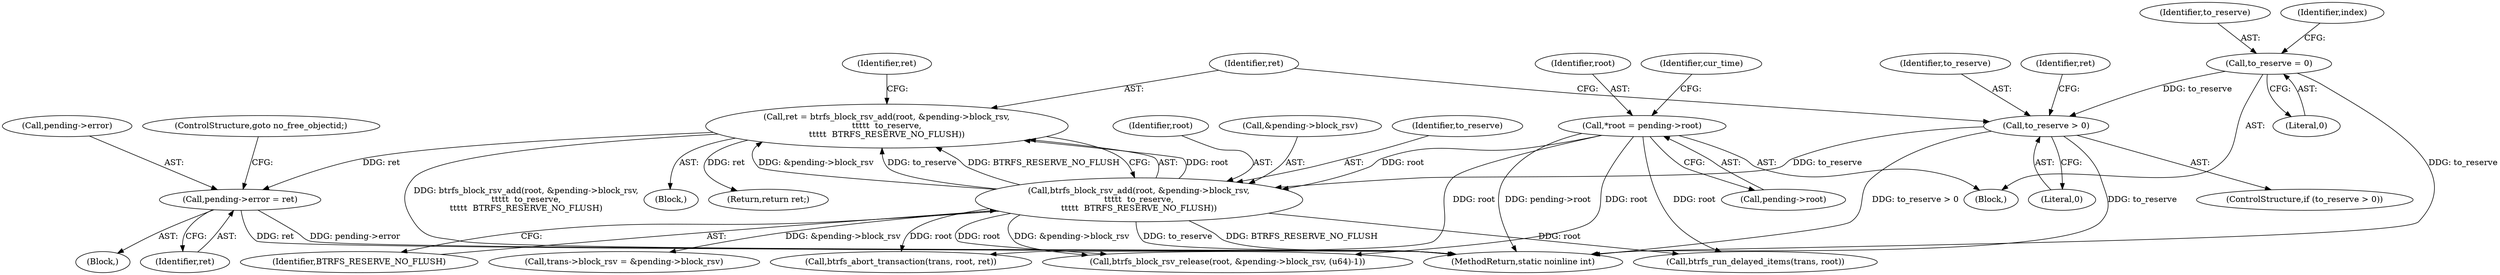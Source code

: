 digraph "0_linux_9c52057c698fb96f8f07e7a4bcf4801a092bda89_2@pointer" {
"1000228" [label="(Call,pending->error = ret)"];
"1000215" [label="(Call,ret = btrfs_block_rsv_add(root, &pending->block_rsv,\n\t\t\t\t\t  to_reserve,\n\t\t\t\t\t  BTRFS_RESERVE_NO_FLUSH))"];
"1000217" [label="(Call,btrfs_block_rsv_add(root, &pending->block_rsv,\n\t\t\t\t\t  to_reserve,\n\t\t\t\t\t  BTRFS_RESERVE_NO_FLUSH))"];
"1000124" [label="(Call,*root = pending->root)"];
"1000211" [label="(Call,to_reserve > 0)"];
"1000144" [label="(Call,to_reserve = 0)"];
"1000227" [label="(Block,)"];
"1000224" [label="(Identifier,BTRFS_RESERVE_NO_FLUSH)"];
"1000124" [label="(Call,*root = pending->root)"];
"1000226" [label="(Identifier,ret)"];
"1000769" [label="(Call,btrfs_block_rsv_release(root, &pending->block_rsv, (u64)-1))"];
"1000280" [label="(Call,trans->block_rsv = &pending->block_rsv)"];
"1000114" [label="(Block,)"];
"1000372" [label="(Call,btrfs_run_delayed_items(trans, root))"];
"1000218" [label="(Identifier,root)"];
"1000210" [label="(ControlStructure,if (to_reserve > 0))"];
"1000125" [label="(Identifier,root)"];
"1000212" [label="(Identifier,to_reserve)"];
"1000140" [label="(Identifier,cur_time)"];
"1000219" [label="(Call,&pending->block_rsv)"];
"1000211" [label="(Call,to_reserve > 0)"];
"1000217" [label="(Call,btrfs_block_rsv_add(root, &pending->block_rsv,\n\t\t\t\t\t  to_reserve,\n\t\t\t\t\t  BTRFS_RESERVE_NO_FLUSH))"];
"1000145" [label="(Identifier,to_reserve)"];
"1000214" [label="(Block,)"];
"1000126" [label="(Call,pending->root)"];
"1000144" [label="(Call,to_reserve = 0)"];
"1000229" [label="(Call,pending->error)"];
"1000363" [label="(Call,btrfs_abort_transaction(trans, root, ret))"];
"1000781" [label="(MethodReturn,static noinline int)"];
"1000233" [label="(ControlStructure,goto no_free_objectid;)"];
"1000213" [label="(Literal,0)"];
"1000146" [label="(Literal,0)"];
"1000235" [label="(Identifier,ret)"];
"1000215" [label="(Call,ret = btrfs_block_rsv_add(root, &pending->block_rsv,\n\t\t\t\t\t  to_reserve,\n\t\t\t\t\t  BTRFS_RESERVE_NO_FLUSH))"];
"1000228" [label="(Call,pending->error = ret)"];
"1000149" [label="(Identifier,index)"];
"1000223" [label="(Identifier,to_reserve)"];
"1000232" [label="(Identifier,ret)"];
"1000216" [label="(Identifier,ret)"];
"1000779" [label="(Return,return ret;)"];
"1000228" -> "1000227"  [label="AST: "];
"1000228" -> "1000232"  [label="CFG: "];
"1000229" -> "1000228"  [label="AST: "];
"1000232" -> "1000228"  [label="AST: "];
"1000233" -> "1000228"  [label="CFG: "];
"1000228" -> "1000781"  [label="DDG: pending->error"];
"1000228" -> "1000781"  [label="DDG: ret"];
"1000215" -> "1000228"  [label="DDG: ret"];
"1000215" -> "1000214"  [label="AST: "];
"1000215" -> "1000217"  [label="CFG: "];
"1000216" -> "1000215"  [label="AST: "];
"1000217" -> "1000215"  [label="AST: "];
"1000226" -> "1000215"  [label="CFG: "];
"1000215" -> "1000781"  [label="DDG: btrfs_block_rsv_add(root, &pending->block_rsv,\n\t\t\t\t\t  to_reserve,\n\t\t\t\t\t  BTRFS_RESERVE_NO_FLUSH)"];
"1000217" -> "1000215"  [label="DDG: root"];
"1000217" -> "1000215"  [label="DDG: &pending->block_rsv"];
"1000217" -> "1000215"  [label="DDG: to_reserve"];
"1000217" -> "1000215"  [label="DDG: BTRFS_RESERVE_NO_FLUSH"];
"1000215" -> "1000779"  [label="DDG: ret"];
"1000217" -> "1000224"  [label="CFG: "];
"1000218" -> "1000217"  [label="AST: "];
"1000219" -> "1000217"  [label="AST: "];
"1000223" -> "1000217"  [label="AST: "];
"1000224" -> "1000217"  [label="AST: "];
"1000217" -> "1000781"  [label="DDG: to_reserve"];
"1000217" -> "1000781"  [label="DDG: BTRFS_RESERVE_NO_FLUSH"];
"1000124" -> "1000217"  [label="DDG: root"];
"1000211" -> "1000217"  [label="DDG: to_reserve"];
"1000217" -> "1000280"  [label="DDG: &pending->block_rsv"];
"1000217" -> "1000363"  [label="DDG: root"];
"1000217" -> "1000372"  [label="DDG: root"];
"1000217" -> "1000769"  [label="DDG: root"];
"1000217" -> "1000769"  [label="DDG: &pending->block_rsv"];
"1000124" -> "1000114"  [label="AST: "];
"1000124" -> "1000126"  [label="CFG: "];
"1000125" -> "1000124"  [label="AST: "];
"1000126" -> "1000124"  [label="AST: "];
"1000140" -> "1000124"  [label="CFG: "];
"1000124" -> "1000781"  [label="DDG: pending->root"];
"1000124" -> "1000363"  [label="DDG: root"];
"1000124" -> "1000372"  [label="DDG: root"];
"1000124" -> "1000769"  [label="DDG: root"];
"1000211" -> "1000210"  [label="AST: "];
"1000211" -> "1000213"  [label="CFG: "];
"1000212" -> "1000211"  [label="AST: "];
"1000213" -> "1000211"  [label="AST: "];
"1000216" -> "1000211"  [label="CFG: "];
"1000235" -> "1000211"  [label="CFG: "];
"1000211" -> "1000781"  [label="DDG: to_reserve"];
"1000211" -> "1000781"  [label="DDG: to_reserve > 0"];
"1000144" -> "1000211"  [label="DDG: to_reserve"];
"1000144" -> "1000114"  [label="AST: "];
"1000144" -> "1000146"  [label="CFG: "];
"1000145" -> "1000144"  [label="AST: "];
"1000146" -> "1000144"  [label="AST: "];
"1000149" -> "1000144"  [label="CFG: "];
"1000144" -> "1000781"  [label="DDG: to_reserve"];
}
